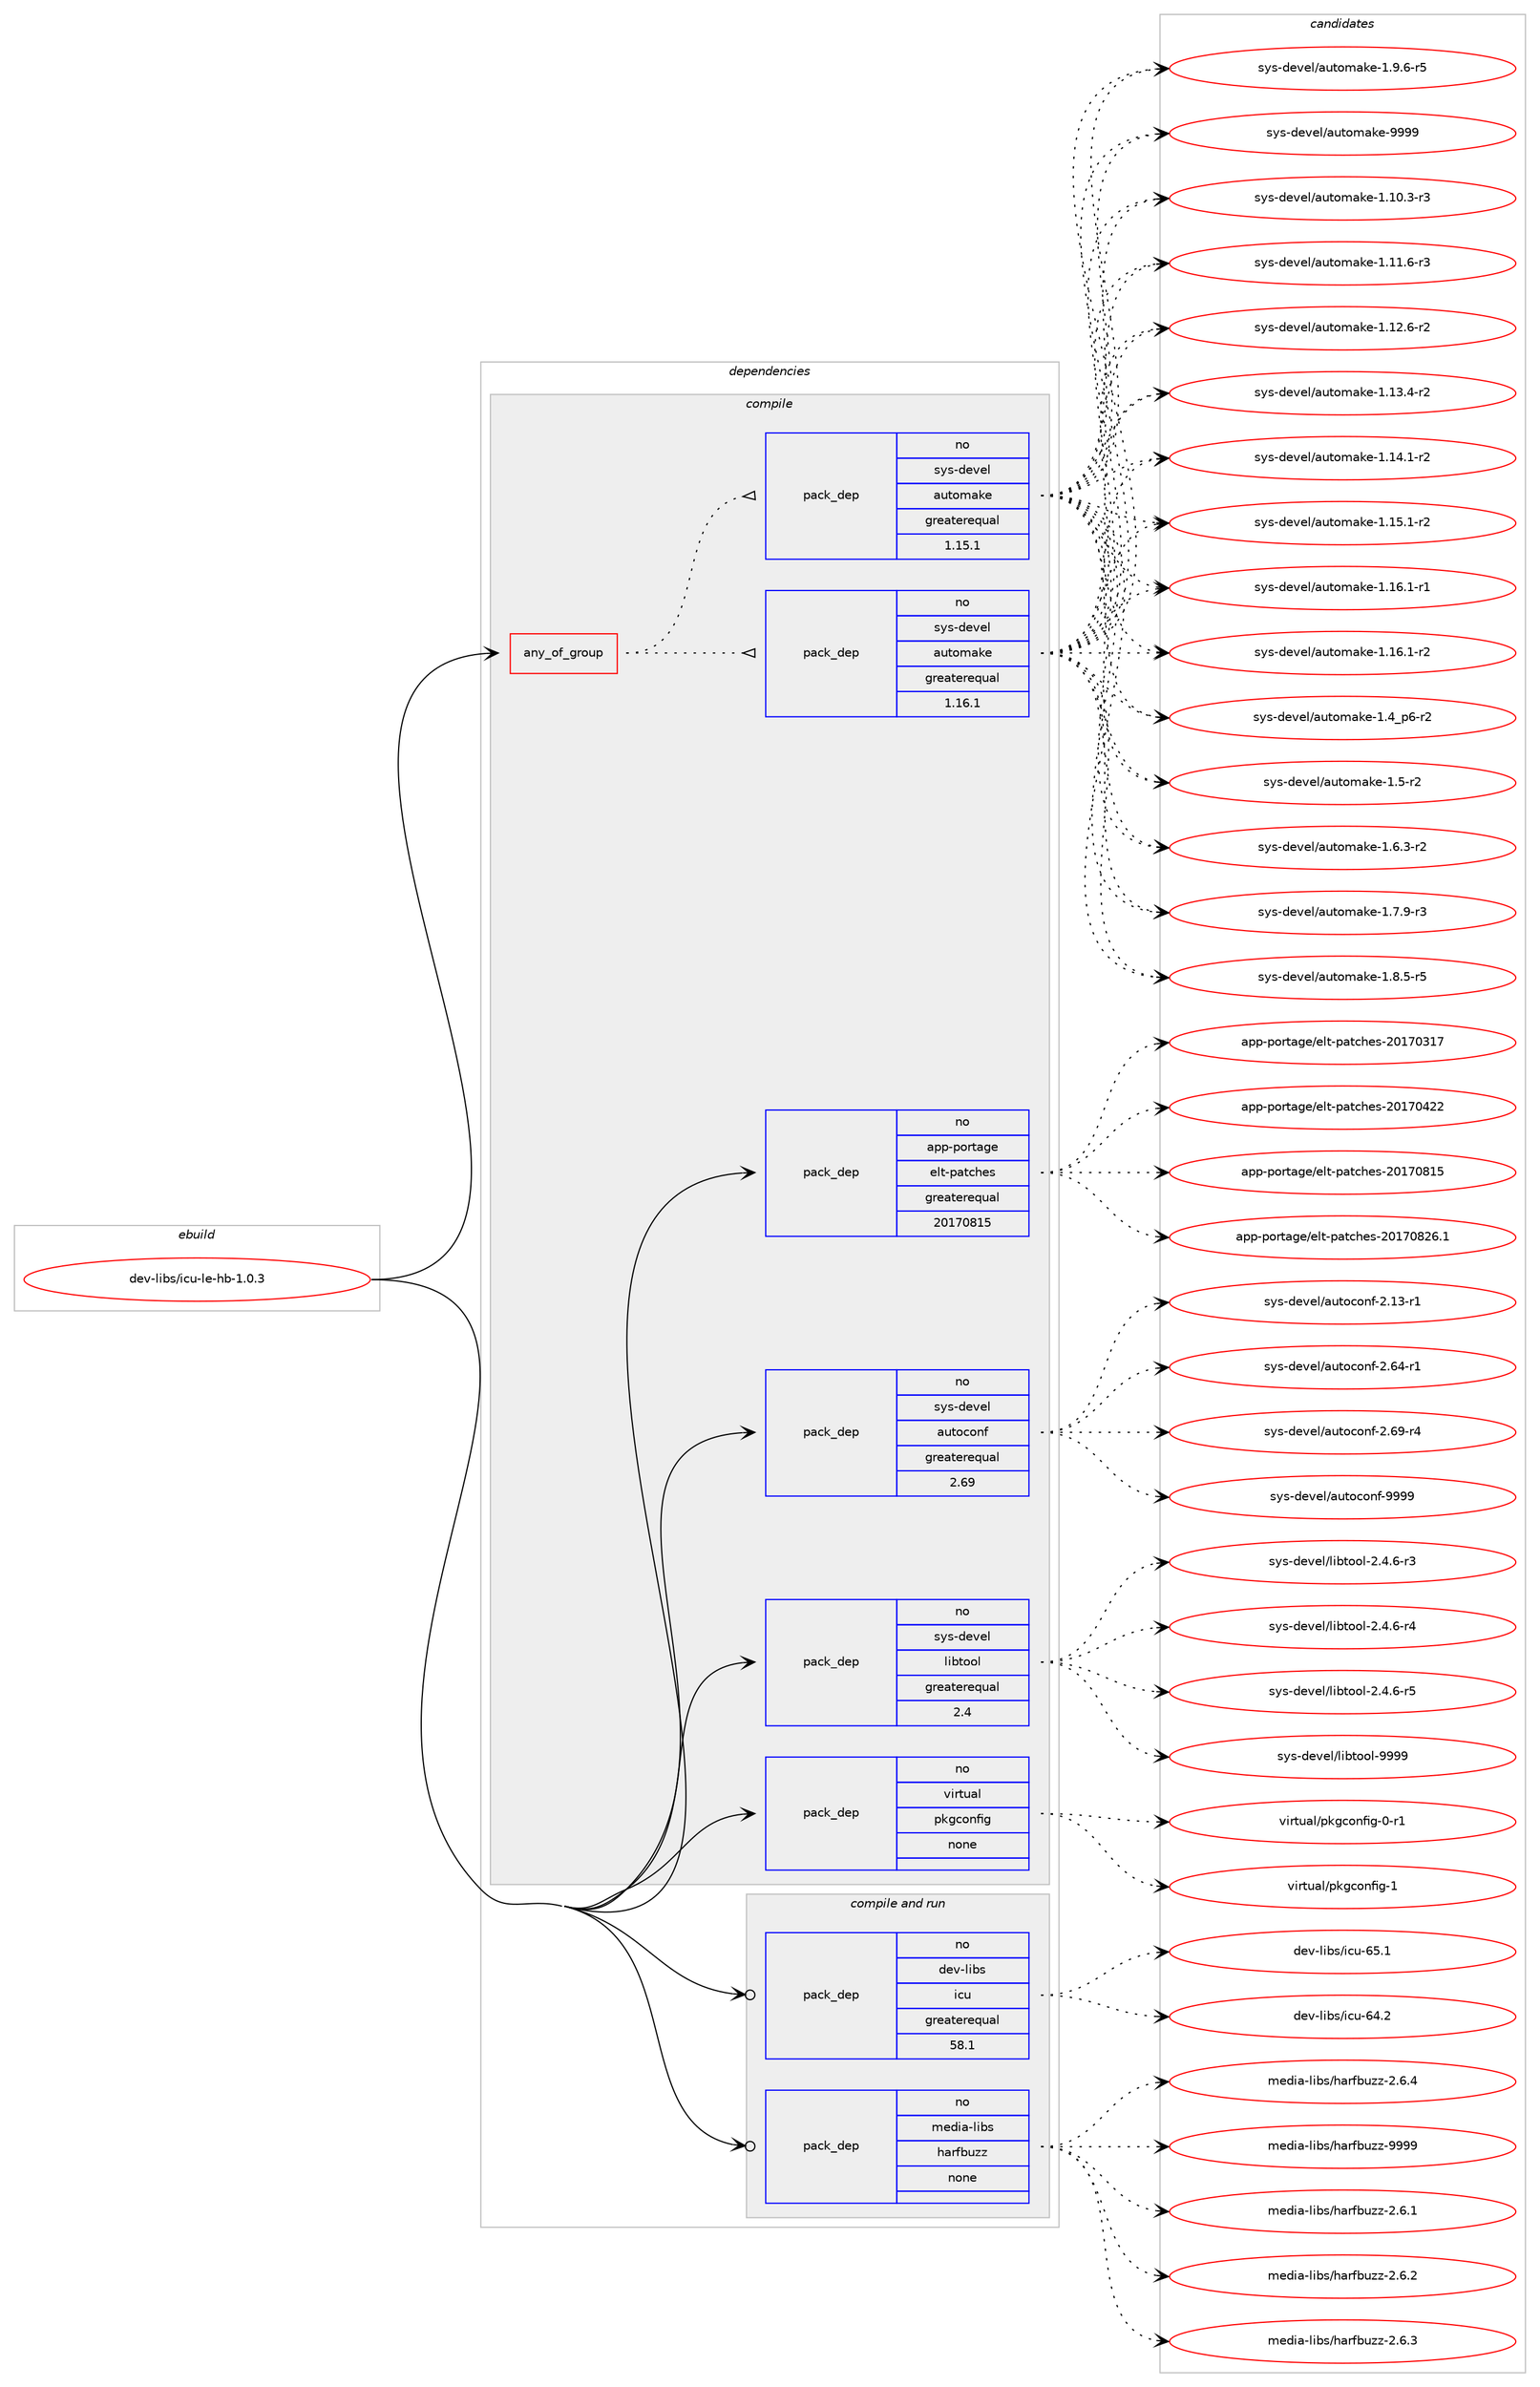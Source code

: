 digraph prolog {

# *************
# Graph options
# *************

newrank=true;
concentrate=true;
compound=true;
graph [rankdir=LR,fontname=Helvetica,fontsize=10,ranksep=1.5];#, ranksep=2.5, nodesep=0.2];
edge  [arrowhead=vee];
node  [fontname=Helvetica,fontsize=10];

# **********
# The ebuild
# **********

subgraph cluster_leftcol {
color=gray;
rank=same;
label=<<i>ebuild</i>>;
id [label="dev-libs/icu-le-hb-1.0.3", color=red, width=4, href="../dev-libs/icu-le-hb-1.0.3.svg"];
}

# ****************
# The dependencies
# ****************

subgraph cluster_midcol {
color=gray;
label=<<i>dependencies</i>>;
subgraph cluster_compile {
fillcolor="#eeeeee";
style=filled;
label=<<i>compile</i>>;
subgraph any11042 {
dependency564227 [label=<<TABLE BORDER="0" CELLBORDER="1" CELLSPACING="0" CELLPADDING="4"><TR><TD CELLPADDING="10">any_of_group</TD></TR></TABLE>>, shape=none, color=red];subgraph pack421347 {
dependency564228 [label=<<TABLE BORDER="0" CELLBORDER="1" CELLSPACING="0" CELLPADDING="4" WIDTH="220"><TR><TD ROWSPAN="6" CELLPADDING="30">pack_dep</TD></TR><TR><TD WIDTH="110">no</TD></TR><TR><TD>sys-devel</TD></TR><TR><TD>automake</TD></TR><TR><TD>greaterequal</TD></TR><TR><TD>1.16.1</TD></TR></TABLE>>, shape=none, color=blue];
}
dependency564227:e -> dependency564228:w [weight=20,style="dotted",arrowhead="oinv"];
subgraph pack421348 {
dependency564229 [label=<<TABLE BORDER="0" CELLBORDER="1" CELLSPACING="0" CELLPADDING="4" WIDTH="220"><TR><TD ROWSPAN="6" CELLPADDING="30">pack_dep</TD></TR><TR><TD WIDTH="110">no</TD></TR><TR><TD>sys-devel</TD></TR><TR><TD>automake</TD></TR><TR><TD>greaterequal</TD></TR><TR><TD>1.15.1</TD></TR></TABLE>>, shape=none, color=blue];
}
dependency564227:e -> dependency564229:w [weight=20,style="dotted",arrowhead="oinv"];
}
id:e -> dependency564227:w [weight=20,style="solid",arrowhead="vee"];
subgraph pack421349 {
dependency564230 [label=<<TABLE BORDER="0" CELLBORDER="1" CELLSPACING="0" CELLPADDING="4" WIDTH="220"><TR><TD ROWSPAN="6" CELLPADDING="30">pack_dep</TD></TR><TR><TD WIDTH="110">no</TD></TR><TR><TD>app-portage</TD></TR><TR><TD>elt-patches</TD></TR><TR><TD>greaterequal</TD></TR><TR><TD>20170815</TD></TR></TABLE>>, shape=none, color=blue];
}
id:e -> dependency564230:w [weight=20,style="solid",arrowhead="vee"];
subgraph pack421350 {
dependency564231 [label=<<TABLE BORDER="0" CELLBORDER="1" CELLSPACING="0" CELLPADDING="4" WIDTH="220"><TR><TD ROWSPAN="6" CELLPADDING="30">pack_dep</TD></TR><TR><TD WIDTH="110">no</TD></TR><TR><TD>sys-devel</TD></TR><TR><TD>autoconf</TD></TR><TR><TD>greaterequal</TD></TR><TR><TD>2.69</TD></TR></TABLE>>, shape=none, color=blue];
}
id:e -> dependency564231:w [weight=20,style="solid",arrowhead="vee"];
subgraph pack421351 {
dependency564232 [label=<<TABLE BORDER="0" CELLBORDER="1" CELLSPACING="0" CELLPADDING="4" WIDTH="220"><TR><TD ROWSPAN="6" CELLPADDING="30">pack_dep</TD></TR><TR><TD WIDTH="110">no</TD></TR><TR><TD>sys-devel</TD></TR><TR><TD>libtool</TD></TR><TR><TD>greaterequal</TD></TR><TR><TD>2.4</TD></TR></TABLE>>, shape=none, color=blue];
}
id:e -> dependency564232:w [weight=20,style="solid",arrowhead="vee"];
subgraph pack421352 {
dependency564233 [label=<<TABLE BORDER="0" CELLBORDER="1" CELLSPACING="0" CELLPADDING="4" WIDTH="220"><TR><TD ROWSPAN="6" CELLPADDING="30">pack_dep</TD></TR><TR><TD WIDTH="110">no</TD></TR><TR><TD>virtual</TD></TR><TR><TD>pkgconfig</TD></TR><TR><TD>none</TD></TR><TR><TD></TD></TR></TABLE>>, shape=none, color=blue];
}
id:e -> dependency564233:w [weight=20,style="solid",arrowhead="vee"];
}
subgraph cluster_compileandrun {
fillcolor="#eeeeee";
style=filled;
label=<<i>compile and run</i>>;
subgraph pack421353 {
dependency564234 [label=<<TABLE BORDER="0" CELLBORDER="1" CELLSPACING="0" CELLPADDING="4" WIDTH="220"><TR><TD ROWSPAN="6" CELLPADDING="30">pack_dep</TD></TR><TR><TD WIDTH="110">no</TD></TR><TR><TD>dev-libs</TD></TR><TR><TD>icu</TD></TR><TR><TD>greaterequal</TD></TR><TR><TD>58.1</TD></TR></TABLE>>, shape=none, color=blue];
}
id:e -> dependency564234:w [weight=20,style="solid",arrowhead="odotvee"];
subgraph pack421354 {
dependency564235 [label=<<TABLE BORDER="0" CELLBORDER="1" CELLSPACING="0" CELLPADDING="4" WIDTH="220"><TR><TD ROWSPAN="6" CELLPADDING="30">pack_dep</TD></TR><TR><TD WIDTH="110">no</TD></TR><TR><TD>media-libs</TD></TR><TR><TD>harfbuzz</TD></TR><TR><TD>none</TD></TR><TR><TD></TD></TR></TABLE>>, shape=none, color=blue];
}
id:e -> dependency564235:w [weight=20,style="solid",arrowhead="odotvee"];
}
subgraph cluster_run {
fillcolor="#eeeeee";
style=filled;
label=<<i>run</i>>;
}
}

# **************
# The candidates
# **************

subgraph cluster_choices {
rank=same;
color=gray;
label=<<i>candidates</i>>;

subgraph choice421347 {
color=black;
nodesep=1;
choice11512111545100101118101108479711711611110997107101454946494846514511451 [label="sys-devel/automake-1.10.3-r3", color=red, width=4,href="../sys-devel/automake-1.10.3-r3.svg"];
choice11512111545100101118101108479711711611110997107101454946494946544511451 [label="sys-devel/automake-1.11.6-r3", color=red, width=4,href="../sys-devel/automake-1.11.6-r3.svg"];
choice11512111545100101118101108479711711611110997107101454946495046544511450 [label="sys-devel/automake-1.12.6-r2", color=red, width=4,href="../sys-devel/automake-1.12.6-r2.svg"];
choice11512111545100101118101108479711711611110997107101454946495146524511450 [label="sys-devel/automake-1.13.4-r2", color=red, width=4,href="../sys-devel/automake-1.13.4-r2.svg"];
choice11512111545100101118101108479711711611110997107101454946495246494511450 [label="sys-devel/automake-1.14.1-r2", color=red, width=4,href="../sys-devel/automake-1.14.1-r2.svg"];
choice11512111545100101118101108479711711611110997107101454946495346494511450 [label="sys-devel/automake-1.15.1-r2", color=red, width=4,href="../sys-devel/automake-1.15.1-r2.svg"];
choice11512111545100101118101108479711711611110997107101454946495446494511449 [label="sys-devel/automake-1.16.1-r1", color=red, width=4,href="../sys-devel/automake-1.16.1-r1.svg"];
choice11512111545100101118101108479711711611110997107101454946495446494511450 [label="sys-devel/automake-1.16.1-r2", color=red, width=4,href="../sys-devel/automake-1.16.1-r2.svg"];
choice115121115451001011181011084797117116111109971071014549465295112544511450 [label="sys-devel/automake-1.4_p6-r2", color=red, width=4,href="../sys-devel/automake-1.4_p6-r2.svg"];
choice11512111545100101118101108479711711611110997107101454946534511450 [label="sys-devel/automake-1.5-r2", color=red, width=4,href="../sys-devel/automake-1.5-r2.svg"];
choice115121115451001011181011084797117116111109971071014549465446514511450 [label="sys-devel/automake-1.6.3-r2", color=red, width=4,href="../sys-devel/automake-1.6.3-r2.svg"];
choice115121115451001011181011084797117116111109971071014549465546574511451 [label="sys-devel/automake-1.7.9-r3", color=red, width=4,href="../sys-devel/automake-1.7.9-r3.svg"];
choice115121115451001011181011084797117116111109971071014549465646534511453 [label="sys-devel/automake-1.8.5-r5", color=red, width=4,href="../sys-devel/automake-1.8.5-r5.svg"];
choice115121115451001011181011084797117116111109971071014549465746544511453 [label="sys-devel/automake-1.9.6-r5", color=red, width=4,href="../sys-devel/automake-1.9.6-r5.svg"];
choice115121115451001011181011084797117116111109971071014557575757 [label="sys-devel/automake-9999", color=red, width=4,href="../sys-devel/automake-9999.svg"];
dependency564228:e -> choice11512111545100101118101108479711711611110997107101454946494846514511451:w [style=dotted,weight="100"];
dependency564228:e -> choice11512111545100101118101108479711711611110997107101454946494946544511451:w [style=dotted,weight="100"];
dependency564228:e -> choice11512111545100101118101108479711711611110997107101454946495046544511450:w [style=dotted,weight="100"];
dependency564228:e -> choice11512111545100101118101108479711711611110997107101454946495146524511450:w [style=dotted,weight="100"];
dependency564228:e -> choice11512111545100101118101108479711711611110997107101454946495246494511450:w [style=dotted,weight="100"];
dependency564228:e -> choice11512111545100101118101108479711711611110997107101454946495346494511450:w [style=dotted,weight="100"];
dependency564228:e -> choice11512111545100101118101108479711711611110997107101454946495446494511449:w [style=dotted,weight="100"];
dependency564228:e -> choice11512111545100101118101108479711711611110997107101454946495446494511450:w [style=dotted,weight="100"];
dependency564228:e -> choice115121115451001011181011084797117116111109971071014549465295112544511450:w [style=dotted,weight="100"];
dependency564228:e -> choice11512111545100101118101108479711711611110997107101454946534511450:w [style=dotted,weight="100"];
dependency564228:e -> choice115121115451001011181011084797117116111109971071014549465446514511450:w [style=dotted,weight="100"];
dependency564228:e -> choice115121115451001011181011084797117116111109971071014549465546574511451:w [style=dotted,weight="100"];
dependency564228:e -> choice115121115451001011181011084797117116111109971071014549465646534511453:w [style=dotted,weight="100"];
dependency564228:e -> choice115121115451001011181011084797117116111109971071014549465746544511453:w [style=dotted,weight="100"];
dependency564228:e -> choice115121115451001011181011084797117116111109971071014557575757:w [style=dotted,weight="100"];
}
subgraph choice421348 {
color=black;
nodesep=1;
choice11512111545100101118101108479711711611110997107101454946494846514511451 [label="sys-devel/automake-1.10.3-r3", color=red, width=4,href="../sys-devel/automake-1.10.3-r3.svg"];
choice11512111545100101118101108479711711611110997107101454946494946544511451 [label="sys-devel/automake-1.11.6-r3", color=red, width=4,href="../sys-devel/automake-1.11.6-r3.svg"];
choice11512111545100101118101108479711711611110997107101454946495046544511450 [label="sys-devel/automake-1.12.6-r2", color=red, width=4,href="../sys-devel/automake-1.12.6-r2.svg"];
choice11512111545100101118101108479711711611110997107101454946495146524511450 [label="sys-devel/automake-1.13.4-r2", color=red, width=4,href="../sys-devel/automake-1.13.4-r2.svg"];
choice11512111545100101118101108479711711611110997107101454946495246494511450 [label="sys-devel/automake-1.14.1-r2", color=red, width=4,href="../sys-devel/automake-1.14.1-r2.svg"];
choice11512111545100101118101108479711711611110997107101454946495346494511450 [label="sys-devel/automake-1.15.1-r2", color=red, width=4,href="../sys-devel/automake-1.15.1-r2.svg"];
choice11512111545100101118101108479711711611110997107101454946495446494511449 [label="sys-devel/automake-1.16.1-r1", color=red, width=4,href="../sys-devel/automake-1.16.1-r1.svg"];
choice11512111545100101118101108479711711611110997107101454946495446494511450 [label="sys-devel/automake-1.16.1-r2", color=red, width=4,href="../sys-devel/automake-1.16.1-r2.svg"];
choice115121115451001011181011084797117116111109971071014549465295112544511450 [label="sys-devel/automake-1.4_p6-r2", color=red, width=4,href="../sys-devel/automake-1.4_p6-r2.svg"];
choice11512111545100101118101108479711711611110997107101454946534511450 [label="sys-devel/automake-1.5-r2", color=red, width=4,href="../sys-devel/automake-1.5-r2.svg"];
choice115121115451001011181011084797117116111109971071014549465446514511450 [label="sys-devel/automake-1.6.3-r2", color=red, width=4,href="../sys-devel/automake-1.6.3-r2.svg"];
choice115121115451001011181011084797117116111109971071014549465546574511451 [label="sys-devel/automake-1.7.9-r3", color=red, width=4,href="../sys-devel/automake-1.7.9-r3.svg"];
choice115121115451001011181011084797117116111109971071014549465646534511453 [label="sys-devel/automake-1.8.5-r5", color=red, width=4,href="../sys-devel/automake-1.8.5-r5.svg"];
choice115121115451001011181011084797117116111109971071014549465746544511453 [label="sys-devel/automake-1.9.6-r5", color=red, width=4,href="../sys-devel/automake-1.9.6-r5.svg"];
choice115121115451001011181011084797117116111109971071014557575757 [label="sys-devel/automake-9999", color=red, width=4,href="../sys-devel/automake-9999.svg"];
dependency564229:e -> choice11512111545100101118101108479711711611110997107101454946494846514511451:w [style=dotted,weight="100"];
dependency564229:e -> choice11512111545100101118101108479711711611110997107101454946494946544511451:w [style=dotted,weight="100"];
dependency564229:e -> choice11512111545100101118101108479711711611110997107101454946495046544511450:w [style=dotted,weight="100"];
dependency564229:e -> choice11512111545100101118101108479711711611110997107101454946495146524511450:w [style=dotted,weight="100"];
dependency564229:e -> choice11512111545100101118101108479711711611110997107101454946495246494511450:w [style=dotted,weight="100"];
dependency564229:e -> choice11512111545100101118101108479711711611110997107101454946495346494511450:w [style=dotted,weight="100"];
dependency564229:e -> choice11512111545100101118101108479711711611110997107101454946495446494511449:w [style=dotted,weight="100"];
dependency564229:e -> choice11512111545100101118101108479711711611110997107101454946495446494511450:w [style=dotted,weight="100"];
dependency564229:e -> choice115121115451001011181011084797117116111109971071014549465295112544511450:w [style=dotted,weight="100"];
dependency564229:e -> choice11512111545100101118101108479711711611110997107101454946534511450:w [style=dotted,weight="100"];
dependency564229:e -> choice115121115451001011181011084797117116111109971071014549465446514511450:w [style=dotted,weight="100"];
dependency564229:e -> choice115121115451001011181011084797117116111109971071014549465546574511451:w [style=dotted,weight="100"];
dependency564229:e -> choice115121115451001011181011084797117116111109971071014549465646534511453:w [style=dotted,weight="100"];
dependency564229:e -> choice115121115451001011181011084797117116111109971071014549465746544511453:w [style=dotted,weight="100"];
dependency564229:e -> choice115121115451001011181011084797117116111109971071014557575757:w [style=dotted,weight="100"];
}
subgraph choice421349 {
color=black;
nodesep=1;
choice97112112451121111141169710310147101108116451129711699104101115455048495548514955 [label="app-portage/elt-patches-20170317", color=red, width=4,href="../app-portage/elt-patches-20170317.svg"];
choice97112112451121111141169710310147101108116451129711699104101115455048495548525050 [label="app-portage/elt-patches-20170422", color=red, width=4,href="../app-portage/elt-patches-20170422.svg"];
choice97112112451121111141169710310147101108116451129711699104101115455048495548564953 [label="app-portage/elt-patches-20170815", color=red, width=4,href="../app-portage/elt-patches-20170815.svg"];
choice971121124511211111411697103101471011081164511297116991041011154550484955485650544649 [label="app-portage/elt-patches-20170826.1", color=red, width=4,href="../app-portage/elt-patches-20170826.1.svg"];
dependency564230:e -> choice97112112451121111141169710310147101108116451129711699104101115455048495548514955:w [style=dotted,weight="100"];
dependency564230:e -> choice97112112451121111141169710310147101108116451129711699104101115455048495548525050:w [style=dotted,weight="100"];
dependency564230:e -> choice97112112451121111141169710310147101108116451129711699104101115455048495548564953:w [style=dotted,weight="100"];
dependency564230:e -> choice971121124511211111411697103101471011081164511297116991041011154550484955485650544649:w [style=dotted,weight="100"];
}
subgraph choice421350 {
color=black;
nodesep=1;
choice1151211154510010111810110847971171161119911111010245504649514511449 [label="sys-devel/autoconf-2.13-r1", color=red, width=4,href="../sys-devel/autoconf-2.13-r1.svg"];
choice1151211154510010111810110847971171161119911111010245504654524511449 [label="sys-devel/autoconf-2.64-r1", color=red, width=4,href="../sys-devel/autoconf-2.64-r1.svg"];
choice1151211154510010111810110847971171161119911111010245504654574511452 [label="sys-devel/autoconf-2.69-r4", color=red, width=4,href="../sys-devel/autoconf-2.69-r4.svg"];
choice115121115451001011181011084797117116111991111101024557575757 [label="sys-devel/autoconf-9999", color=red, width=4,href="../sys-devel/autoconf-9999.svg"];
dependency564231:e -> choice1151211154510010111810110847971171161119911111010245504649514511449:w [style=dotted,weight="100"];
dependency564231:e -> choice1151211154510010111810110847971171161119911111010245504654524511449:w [style=dotted,weight="100"];
dependency564231:e -> choice1151211154510010111810110847971171161119911111010245504654574511452:w [style=dotted,weight="100"];
dependency564231:e -> choice115121115451001011181011084797117116111991111101024557575757:w [style=dotted,weight="100"];
}
subgraph choice421351 {
color=black;
nodesep=1;
choice1151211154510010111810110847108105981161111111084550465246544511451 [label="sys-devel/libtool-2.4.6-r3", color=red, width=4,href="../sys-devel/libtool-2.4.6-r3.svg"];
choice1151211154510010111810110847108105981161111111084550465246544511452 [label="sys-devel/libtool-2.4.6-r4", color=red, width=4,href="../sys-devel/libtool-2.4.6-r4.svg"];
choice1151211154510010111810110847108105981161111111084550465246544511453 [label="sys-devel/libtool-2.4.6-r5", color=red, width=4,href="../sys-devel/libtool-2.4.6-r5.svg"];
choice1151211154510010111810110847108105981161111111084557575757 [label="sys-devel/libtool-9999", color=red, width=4,href="../sys-devel/libtool-9999.svg"];
dependency564232:e -> choice1151211154510010111810110847108105981161111111084550465246544511451:w [style=dotted,weight="100"];
dependency564232:e -> choice1151211154510010111810110847108105981161111111084550465246544511452:w [style=dotted,weight="100"];
dependency564232:e -> choice1151211154510010111810110847108105981161111111084550465246544511453:w [style=dotted,weight="100"];
dependency564232:e -> choice1151211154510010111810110847108105981161111111084557575757:w [style=dotted,weight="100"];
}
subgraph choice421352 {
color=black;
nodesep=1;
choice11810511411611797108471121071039911111010210510345484511449 [label="virtual/pkgconfig-0-r1", color=red, width=4,href="../virtual/pkgconfig-0-r1.svg"];
choice1181051141161179710847112107103991111101021051034549 [label="virtual/pkgconfig-1", color=red, width=4,href="../virtual/pkgconfig-1.svg"];
dependency564233:e -> choice11810511411611797108471121071039911111010210510345484511449:w [style=dotted,weight="100"];
dependency564233:e -> choice1181051141161179710847112107103991111101021051034549:w [style=dotted,weight="100"];
}
subgraph choice421353 {
color=black;
nodesep=1;
choice100101118451081059811547105991174554524650 [label="dev-libs/icu-64.2", color=red, width=4,href="../dev-libs/icu-64.2.svg"];
choice100101118451081059811547105991174554534649 [label="dev-libs/icu-65.1", color=red, width=4,href="../dev-libs/icu-65.1.svg"];
dependency564234:e -> choice100101118451081059811547105991174554524650:w [style=dotted,weight="100"];
dependency564234:e -> choice100101118451081059811547105991174554534649:w [style=dotted,weight="100"];
}
subgraph choice421354 {
color=black;
nodesep=1;
choice109101100105974510810598115471049711410298117122122455046544649 [label="media-libs/harfbuzz-2.6.1", color=red, width=4,href="../media-libs/harfbuzz-2.6.1.svg"];
choice109101100105974510810598115471049711410298117122122455046544650 [label="media-libs/harfbuzz-2.6.2", color=red, width=4,href="../media-libs/harfbuzz-2.6.2.svg"];
choice109101100105974510810598115471049711410298117122122455046544651 [label="media-libs/harfbuzz-2.6.3", color=red, width=4,href="../media-libs/harfbuzz-2.6.3.svg"];
choice109101100105974510810598115471049711410298117122122455046544652 [label="media-libs/harfbuzz-2.6.4", color=red, width=4,href="../media-libs/harfbuzz-2.6.4.svg"];
choice1091011001059745108105981154710497114102981171221224557575757 [label="media-libs/harfbuzz-9999", color=red, width=4,href="../media-libs/harfbuzz-9999.svg"];
dependency564235:e -> choice109101100105974510810598115471049711410298117122122455046544649:w [style=dotted,weight="100"];
dependency564235:e -> choice109101100105974510810598115471049711410298117122122455046544650:w [style=dotted,weight="100"];
dependency564235:e -> choice109101100105974510810598115471049711410298117122122455046544651:w [style=dotted,weight="100"];
dependency564235:e -> choice109101100105974510810598115471049711410298117122122455046544652:w [style=dotted,weight="100"];
dependency564235:e -> choice1091011001059745108105981154710497114102981171221224557575757:w [style=dotted,weight="100"];
}
}

}

